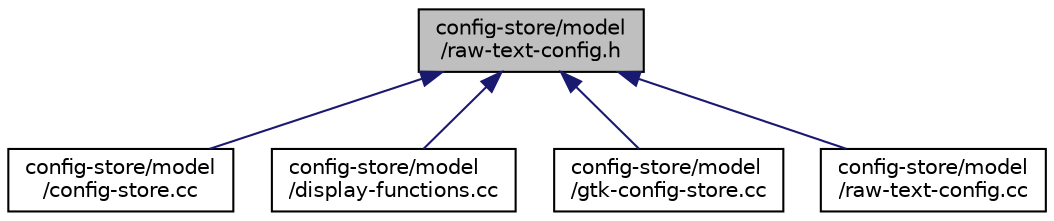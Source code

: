 digraph "config-store/model/raw-text-config.h"
{
  edge [fontname="Helvetica",fontsize="10",labelfontname="Helvetica",labelfontsize="10"];
  node [fontname="Helvetica",fontsize="10",shape=record];
  Node1 [label="config-store/model\l/raw-text-config.h",height=0.2,width=0.4,color="black", fillcolor="grey75", style="filled", fontcolor="black"];
  Node1 -> Node2 [dir="back",color="midnightblue",fontsize="10",style="solid"];
  Node2 [label="config-store/model\l/config-store.cc",height=0.2,width=0.4,color="black", fillcolor="white", style="filled",URL="$dc/d95/config-store_8cc.html"];
  Node1 -> Node3 [dir="back",color="midnightblue",fontsize="10",style="solid"];
  Node3 [label="config-store/model\l/display-functions.cc",height=0.2,width=0.4,color="black", fillcolor="white", style="filled",URL="$d7/d56/display-functions_8cc.html"];
  Node1 -> Node4 [dir="back",color="midnightblue",fontsize="10",style="solid"];
  Node4 [label="config-store/model\l/gtk-config-store.cc",height=0.2,width=0.4,color="black", fillcolor="white", style="filled",URL="$dd/d5f/gtk-config-store_8cc.html"];
  Node1 -> Node5 [dir="back",color="midnightblue",fontsize="10",style="solid"];
  Node5 [label="config-store/model\l/raw-text-config.cc",height=0.2,width=0.4,color="black", fillcolor="white", style="filled",URL="$d2/df2/raw-text-config_8cc.html"];
}

